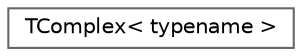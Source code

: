 digraph "Graphical Class Hierarchy"
{
 // INTERACTIVE_SVG=YES
 // LATEX_PDF_SIZE
  bgcolor="transparent";
  edge [fontname=Helvetica,fontsize=10,labelfontname=Helvetica,labelfontsize=10];
  node [fontname=Helvetica,fontsize=10,shape=box,height=0.2,width=0.4];
  rankdir="LR";
  Node0 [id="Node000000",label="TComplex\< typename \>",height=0.2,width=0.4,color="grey40", fillcolor="white", style="filled",URL="$de/de3/classTComplex.html",tooltip=" "];
}
